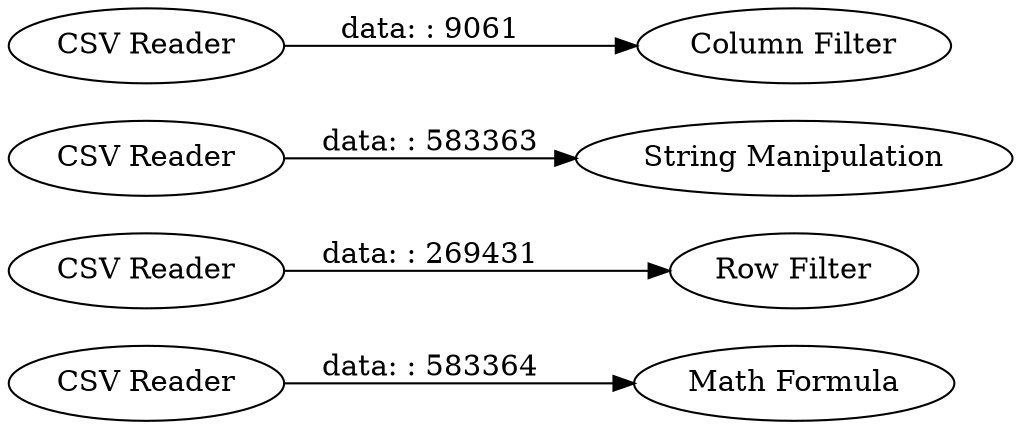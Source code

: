 digraph {
	"8761894782422008729_10" [label="CSV Reader"]
	"8761894782422008729_9" [label="Math Formula"]
	"8761894782422008729_1" [label="CSV Reader"]
	"8761894782422008729_8" [label="String Manipulation"]
	"8761894782422008729_2" [label="CSV Reader"]
	"8761894782422008729_7" [label="Column Filter"]
	"8761894782422008729_3" [label="CSV Reader"]
	"8761894782422008729_6" [label="Row Filter"]
	"8761894782422008729_1" -> "8761894782422008729_6" [label="data: : 269431"]
	"8761894782422008729_2" -> "8761894782422008729_7" [label="data: : 9061"]
	"8761894782422008729_3" -> "8761894782422008729_8" [label="data: : 583363"]
	"8761894782422008729_10" -> "8761894782422008729_9" [label="data: : 583364"]
	rankdir=LR
}
